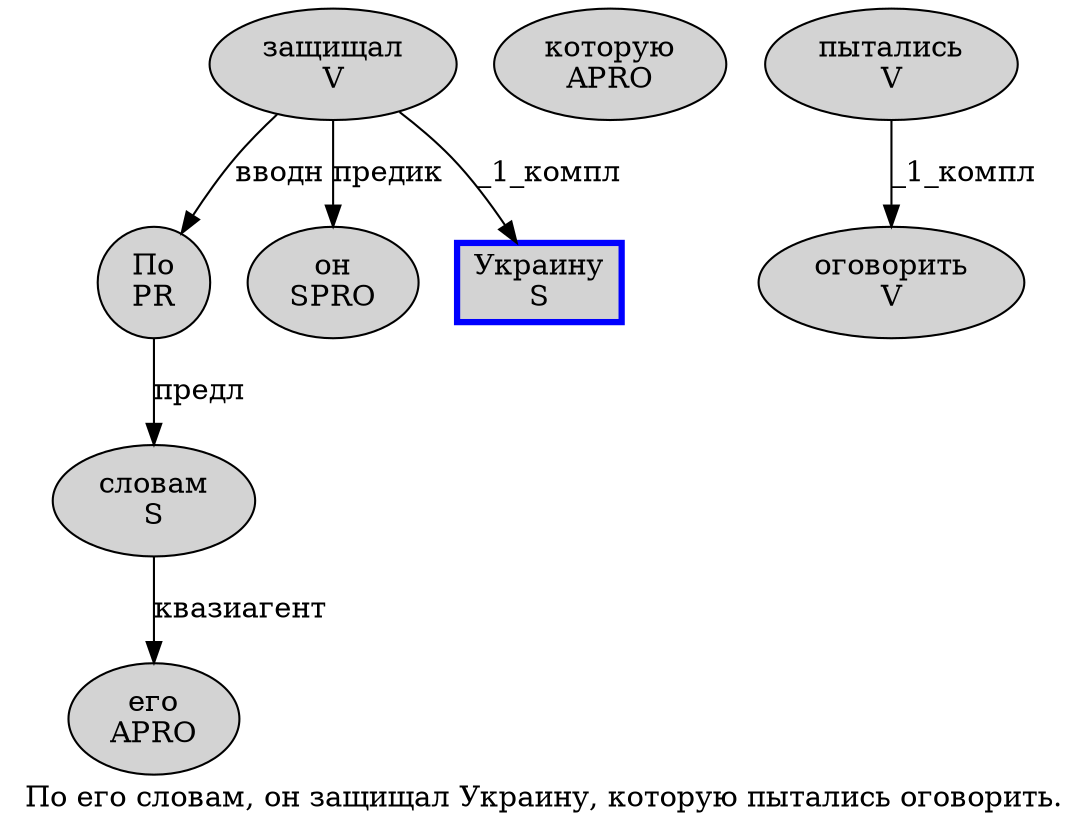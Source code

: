 digraph SENTENCE_1078 {
	graph [label="По его словам, он защищал Украину, которую пытались оговорить."]
	node [style=filled]
		0 [label="По
PR" color="" fillcolor=lightgray penwidth=1 shape=ellipse]
		1 [label="его
APRO" color="" fillcolor=lightgray penwidth=1 shape=ellipse]
		2 [label="словам
S" color="" fillcolor=lightgray penwidth=1 shape=ellipse]
		4 [label="он
SPRO" color="" fillcolor=lightgray penwidth=1 shape=ellipse]
		5 [label="защищал
V" color="" fillcolor=lightgray penwidth=1 shape=ellipse]
		6 [label="Украину
S" color=blue fillcolor=lightgray penwidth=3 shape=box]
		8 [label="которую
APRO" color="" fillcolor=lightgray penwidth=1 shape=ellipse]
		9 [label="пытались
V" color="" fillcolor=lightgray penwidth=1 shape=ellipse]
		10 [label="оговорить
V" color="" fillcolor=lightgray penwidth=1 shape=ellipse]
			9 -> 10 [label="_1_компл"]
			2 -> 1 [label="квазиагент"]
			0 -> 2 [label="предл"]
			5 -> 0 [label="вводн"]
			5 -> 4 [label="предик"]
			5 -> 6 [label="_1_компл"]
}